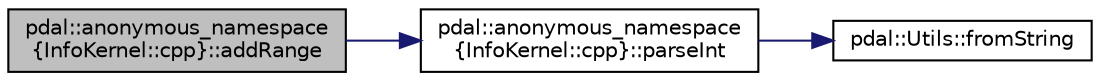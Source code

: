 digraph "pdal::anonymous_namespace{InfoKernel::cpp}::addRange"
{
  edge [fontname="Helvetica",fontsize="10",labelfontname="Helvetica",labelfontsize="10"];
  node [fontname="Helvetica",fontsize="10",shape=record];
  rankdir="LR";
  Node1 [label="pdal::anonymous_namespace\l\{InfoKernel::cpp\}::addRange",height=0.2,width=0.4,color="black", fillcolor="grey75", style="filled", fontcolor="black"];
  Node1 -> Node2 [color="midnightblue",fontsize="10",style="solid",fontname="Helvetica"];
  Node2 [label="pdal::anonymous_namespace\l\{InfoKernel::cpp\}::parseInt",height=0.2,width=0.4,color="black", fillcolor="white", style="filled",URL="$namespacepdal_1_1anonymous__namespace_02InfoKernel_8cpp_03.html#a0f590d468dc58e0c4a9f9ee2ca0e855d"];
  Node2 -> Node3 [color="midnightblue",fontsize="10",style="solid",fontname="Helvetica"];
  Node3 [label="pdal::Utils::fromString",height=0.2,width=0.4,color="black", fillcolor="white", style="filled",URL="$namespacepdal_1_1Utils.html#ab93520363c4224f135097c2829b4420c"];
}

